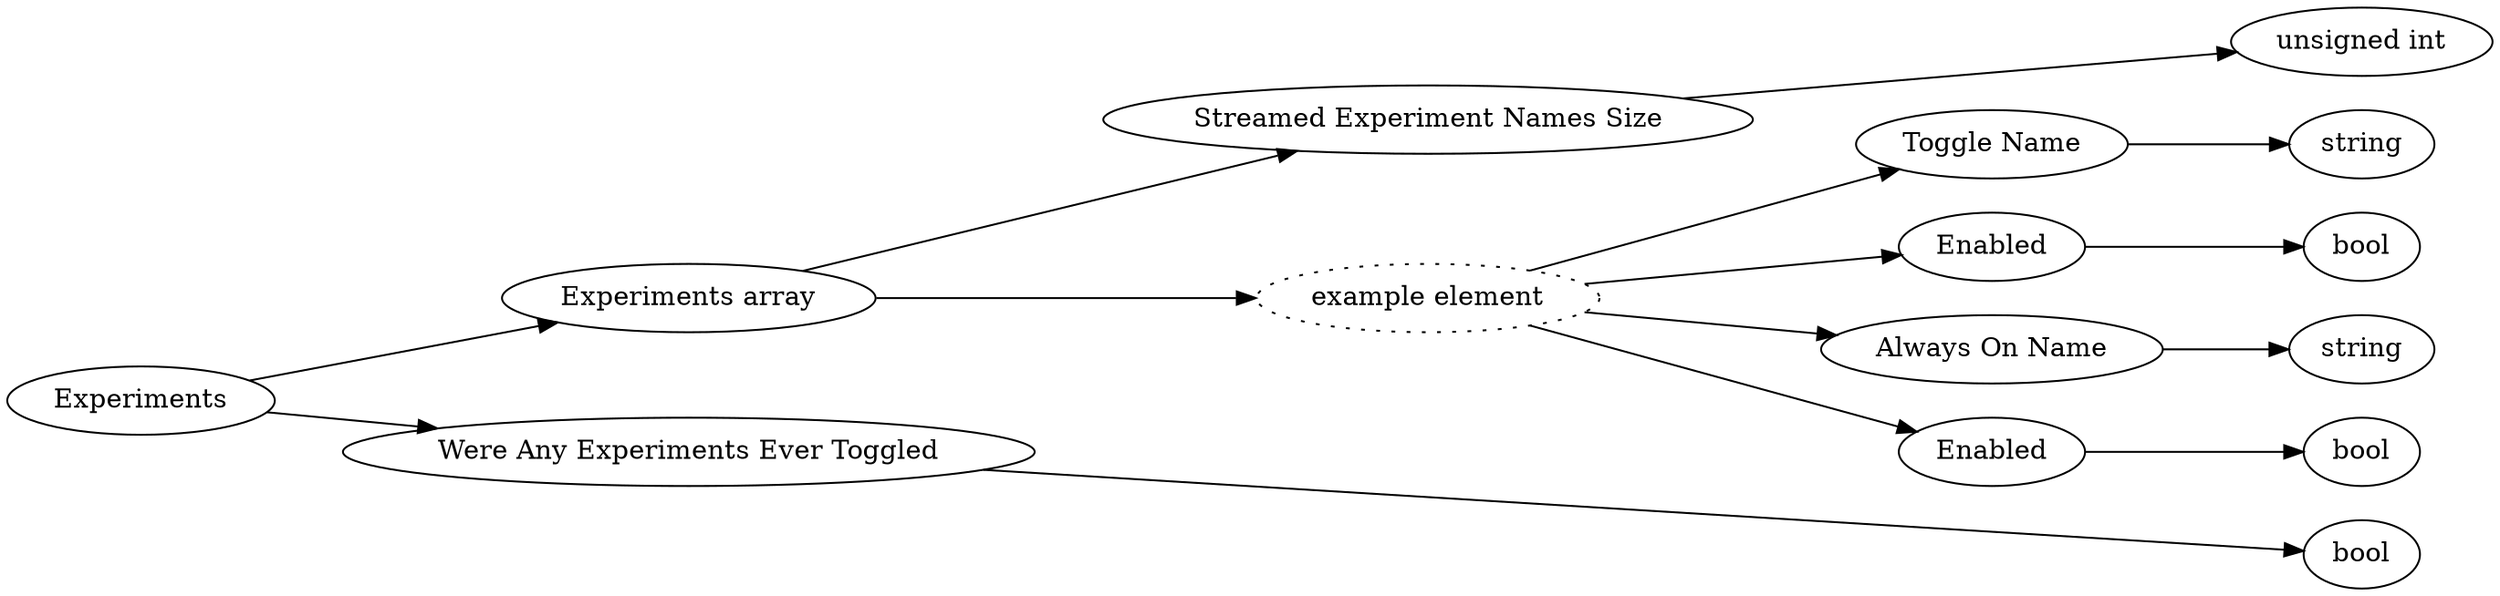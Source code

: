 digraph "Experiments" {
rankdir = LR
29
29 -> 30
30 -> 31
31 -> 32
30 -> 33
33 -> 34
34 -> 35
33 -> 36
36 -> 37
33 -> 38
38 -> 39
33 -> 40
40 -> 41
29 -> 42
42 -> 43

29 [label="Experiments",comment="name: \"Experiments\", typeName: \"\", id: 29, branchId: 0, recurseId: -1, attributes: 0, notes: \"\""];
30 [label="Experiments array",comment="name: \"Experiments array\", typeName: \"\", id: 30, branchId: 0, recurseId: -1, attributes: 8, notes: \"List of currently enabled experiments\""];
31 [label="Streamed Experiment Names Size",comment="name: \"Streamed Experiment Names Size\", typeName: \"\", id: 31, branchId: 0, recurseId: -1, attributes: 0, notes: \"\""];
32 [label="unsigned int",comment="name: \"unsigned int\", typeName: \"\", id: 32, branchId: 0, recurseId: -1, attributes: 512, notes: \"\""];
33 [label="example element",style=dotted,comment="name: \"example element\", typeName: \"\", id: 33, branchId: 0, recurseId: -1, attributes: 16, notes: \"\""];
34 [label="Toggle Name",comment="name: \"Toggle Name\", typeName: \"\", id: 34, branchId: 0, recurseId: -1, attributes: 0, notes: \"\""];
35 [label="string",comment="name: \"string\", typeName: \"\", id: 35, branchId: 0, recurseId: -1, attributes: 512, notes: \"\""];
36 [label="Enabled",comment="name: \"Enabled\", typeName: \"\", id: 36, branchId: 0, recurseId: -1, attributes: 0, notes: \"\""];
37 [label="bool",comment="name: \"bool\", typeName: \"\", id: 37, branchId: 0, recurseId: -1, attributes: 512, notes: \"\""];
38 [label="Always On Name",comment="name: \"Always On Name\", typeName: \"\", id: 38, branchId: 0, recurseId: -1, attributes: 0, notes: \"\""];
39 [label="string",comment="name: \"string\", typeName: \"\", id: 39, branchId: 0, recurseId: -1, attributes: 512, notes: \"\""];
40 [label="Enabled",comment="name: \"Enabled\", typeName: \"\", id: 40, branchId: 0, recurseId: -1, attributes: 0, notes: \"\""];
41 [label="bool",comment="name: \"bool\", typeName: \"\", id: 41, branchId: 0, recurseId: -1, attributes: 512, notes: \"\""];
42 [label="Were Any Experiments Ever Toggled",comment="name: \"Were Any Experiments Ever Toggled\", typeName: \"\", id: 42, branchId: 0, recurseId: -1, attributes: 0, notes: \"\""];
43 [label="bool",comment="name: \"bool\", typeName: \"\", id: 43, branchId: 0, recurseId: -1, attributes: 512, notes: \"\""];
{ rank = max;32;35;37;39;41;43}

}
